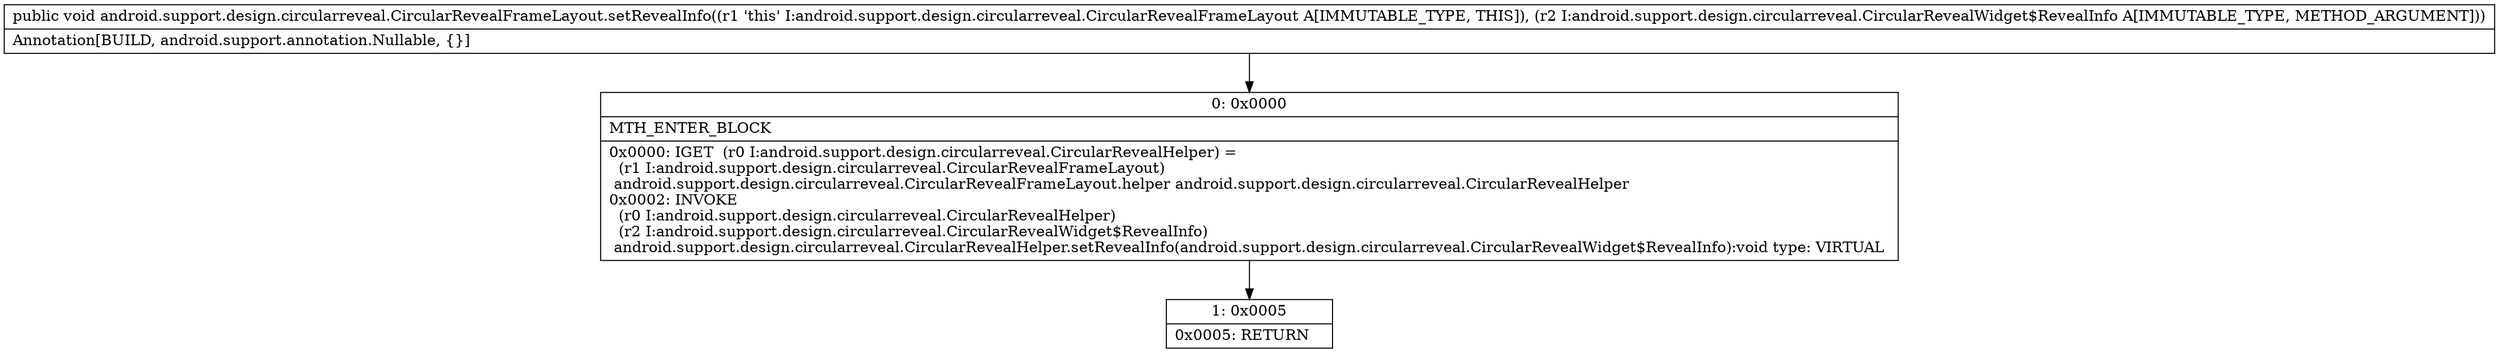 digraph "CFG forandroid.support.design.circularreveal.CircularRevealFrameLayout.setRevealInfo(Landroid\/support\/design\/circularreveal\/CircularRevealWidget$RevealInfo;)V" {
Node_0 [shape=record,label="{0\:\ 0x0000|MTH_ENTER_BLOCK\l|0x0000: IGET  (r0 I:android.support.design.circularreveal.CircularRevealHelper) = \l  (r1 I:android.support.design.circularreveal.CircularRevealFrameLayout)\l android.support.design.circularreveal.CircularRevealFrameLayout.helper android.support.design.circularreveal.CircularRevealHelper \l0x0002: INVOKE  \l  (r0 I:android.support.design.circularreveal.CircularRevealHelper)\l  (r2 I:android.support.design.circularreveal.CircularRevealWidget$RevealInfo)\l android.support.design.circularreveal.CircularRevealHelper.setRevealInfo(android.support.design.circularreveal.CircularRevealWidget$RevealInfo):void type: VIRTUAL \l}"];
Node_1 [shape=record,label="{1\:\ 0x0005|0x0005: RETURN   \l}"];
MethodNode[shape=record,label="{public void android.support.design.circularreveal.CircularRevealFrameLayout.setRevealInfo((r1 'this' I:android.support.design.circularreveal.CircularRevealFrameLayout A[IMMUTABLE_TYPE, THIS]), (r2 I:android.support.design.circularreveal.CircularRevealWidget$RevealInfo A[IMMUTABLE_TYPE, METHOD_ARGUMENT]))  | Annotation[BUILD, android.support.annotation.Nullable, \{\}]\l}"];
MethodNode -> Node_0;
Node_0 -> Node_1;
}

